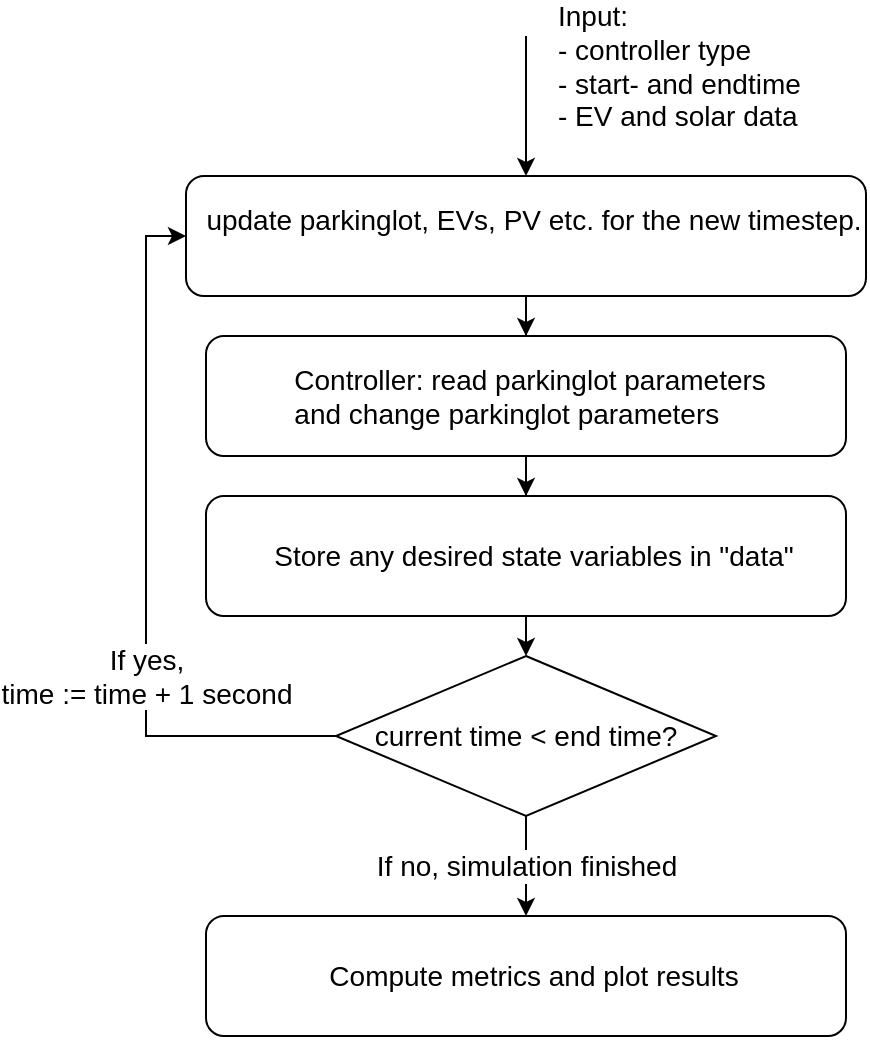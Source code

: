 <mxfile version="20.6.2" type="device"><diagram id="M9wctkh6ZJYbYqyRgosh" name="Page-1"><mxGraphModel dx="650" dy="988" grid="1" gridSize="10" guides="1" tooltips="1" connect="1" arrows="1" fold="1" page="1" pageScale="1" pageWidth="850" pageHeight="1100" math="0" shadow="0"><root><mxCell id="0"/><mxCell id="1" parent="0"/><mxCell id="phMNiz4EBG80OkwpW2F_-5" value="" style="edgeStyle=orthogonalEdgeStyle;rounded=0;orthogonalLoop=1;jettySize=auto;html=1;" edge="1" parent="1" source="phMNiz4EBG80OkwpW2F_-1" target="phMNiz4EBG80OkwpW2F_-4"><mxGeometry relative="1" as="geometry"/></mxCell><mxCell id="phMNiz4EBG80OkwpW2F_-1" value="&lt;p style=&quot;text-align: left; margin: 0px 0px 0px 8px; font-size: 14px;&quot;&gt;&lt;span style=&quot;font-size: 14px;&quot;&gt;&#9;&lt;/span&gt;update parkinglot, EVs, PV etc. for the new timestep.&lt;/p&gt;&lt;div style=&quot;font-size: 14px;&quot;&gt;&lt;br style=&quot;font-size: 14px;&quot;&gt;&lt;/div&gt;" style="rounded=1;whiteSpace=wrap;html=1;fontSize=14;" vertex="1" parent="1"><mxGeometry x="140" y="390" width="340" height="60" as="geometry"/></mxCell><mxCell id="phMNiz4EBG80OkwpW2F_-2" value="" style="endArrow=classic;html=1;rounded=0;entryX=0.5;entryY=0;entryDx=0;entryDy=0;" edge="1" parent="1" target="phMNiz4EBG80OkwpW2F_-1"><mxGeometry width="50" height="50" relative="1" as="geometry"><mxPoint x="310" y="320" as="sourcePoint"/><mxPoint x="220" y="280" as="targetPoint"/></mxGeometry></mxCell><mxCell id="phMNiz4EBG80OkwpW2F_-3" value="&lt;font style=&quot;font-size: 14px;&quot;&gt;Input:&amp;nbsp;&lt;br&gt;- controller type&lt;br&gt;&lt;/font&gt;&lt;div style=&quot;font-size: 14px;&quot;&gt;&lt;font style=&quot;font-size: 14px;&quot;&gt;- start- and endtime&lt;/font&gt;&lt;/div&gt;&lt;div style=&quot;font-size: 14px;&quot;&gt;&lt;font style=&quot;font-size: 14px;&quot;&gt;- EV and solar data&lt;/font&gt;&lt;/div&gt;" style="edgeLabel;html=1;align=left;verticalAlign=middle;resizable=0;points=[];" vertex="1" connectable="0" parent="phMNiz4EBG80OkwpW2F_-2"><mxGeometry x="-0.575" relative="1" as="geometry"><mxPoint x="14" as="offset"/></mxGeometry></mxCell><mxCell id="phMNiz4EBG80OkwpW2F_-7" value="" style="edgeStyle=orthogonalEdgeStyle;rounded=0;orthogonalLoop=1;jettySize=auto;html=1;" edge="1" parent="1" source="phMNiz4EBG80OkwpW2F_-4" target="phMNiz4EBG80OkwpW2F_-6"><mxGeometry relative="1" as="geometry"/></mxCell><mxCell id="phMNiz4EBG80OkwpW2F_-4" value="&lt;p style=&quot;text-align: left; margin: 0px 0px 0px 8px; font-size: 14px;&quot;&gt;Controller: read parkinglot parameters&amp;nbsp;&lt;/p&gt;&lt;p style=&quot;text-align: left; margin: 0px 0px 0px 8px; font-size: 14px;&quot;&gt;and change parkinglot parameters&lt;/p&gt;" style="rounded=1;whiteSpace=wrap;html=1;fontSize=14;" vertex="1" parent="1"><mxGeometry x="150" y="470" width="320" height="60" as="geometry"/></mxCell><mxCell id="phMNiz4EBG80OkwpW2F_-10" style="edgeStyle=orthogonalEdgeStyle;rounded=0;orthogonalLoop=1;jettySize=auto;html=1;exitX=0.5;exitY=1;exitDx=0;exitDy=0;entryX=0.5;entryY=0;entryDx=0;entryDy=0;" edge="1" parent="1" source="phMNiz4EBG80OkwpW2F_-6" target="phMNiz4EBG80OkwpW2F_-9"><mxGeometry relative="1" as="geometry"/></mxCell><mxCell id="phMNiz4EBG80OkwpW2F_-6" value="&lt;p style=&quot;text-align: left; margin: 0px 0px 0px 8px; font-size: 14px;&quot;&gt;Store any desired state variables in &quot;data&quot;&lt;/p&gt;" style="rounded=1;whiteSpace=wrap;html=1;fontSize=14;" vertex="1" parent="1"><mxGeometry x="150" y="550" width="320" height="60" as="geometry"/></mxCell><mxCell id="phMNiz4EBG80OkwpW2F_-11" style="edgeStyle=orthogonalEdgeStyle;rounded=0;orthogonalLoop=1;jettySize=auto;html=1;exitX=0;exitY=0.5;exitDx=0;exitDy=0;entryX=0;entryY=0.5;entryDx=0;entryDy=0;" edge="1" parent="1" source="phMNiz4EBG80OkwpW2F_-9" target="phMNiz4EBG80OkwpW2F_-1"><mxGeometry relative="1" as="geometry"/></mxCell><mxCell id="phMNiz4EBG80OkwpW2F_-12" value="If yes, &lt;br&gt;time := time + 1 second" style="edgeLabel;html=1;align=center;verticalAlign=middle;resizable=0;points=[];fontSize=14;" vertex="1" connectable="0" parent="phMNiz4EBG80OkwpW2F_-11"><mxGeometry x="-0.62" y="-3" relative="1" as="geometry"><mxPoint x="-26" y="-27" as="offset"/></mxGeometry></mxCell><mxCell id="phMNiz4EBG80OkwpW2F_-13" value="If no, simulation finished" style="edgeStyle=orthogonalEdgeStyle;rounded=0;orthogonalLoop=1;jettySize=auto;html=1;exitX=0.5;exitY=1;exitDx=0;exitDy=0;entryX=0.5;entryY=0;entryDx=0;entryDy=0;fontSize=14;" edge="1" parent="1" source="phMNiz4EBG80OkwpW2F_-9" target="phMNiz4EBG80OkwpW2F_-14"><mxGeometry relative="1" as="geometry"><mxPoint x="300" y="770" as="targetPoint"/></mxGeometry></mxCell><mxCell id="phMNiz4EBG80OkwpW2F_-9" value="current time &amp;lt; end time?" style="rhombus;whiteSpace=wrap;html=1;fontSize=14;" vertex="1" parent="1"><mxGeometry x="215" y="630" width="190" height="80" as="geometry"/></mxCell><mxCell id="phMNiz4EBG80OkwpW2F_-14" value="&lt;p style=&quot;text-align: left; margin: 0px 0px 0px 8px; font-size: 14px;&quot;&gt;Compute metrics and plot results&lt;/p&gt;" style="rounded=1;whiteSpace=wrap;html=1;fontSize=14;" vertex="1" parent="1"><mxGeometry x="150" y="760" width="320" height="60" as="geometry"/></mxCell></root></mxGraphModel></diagram></mxfile>